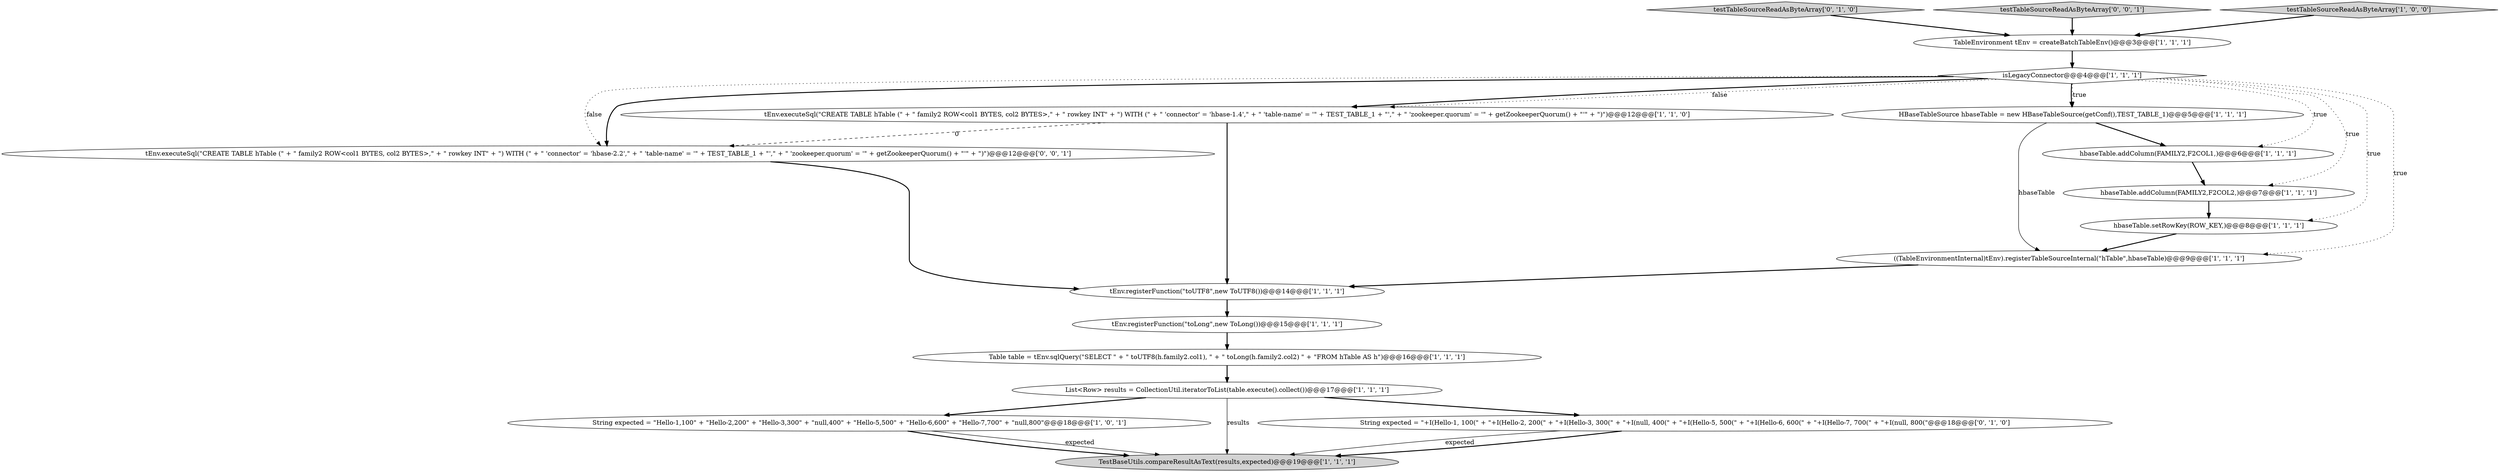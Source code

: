 digraph {
11 [style = filled, label = "String expected = \"Hello-1,100\" + \"Hello-2,200\" + \"Hello-3,300\" + \"null,400\" + \"Hello-5,500\" + \"Hello-6,600\" + \"Hello-7,700\" + \"null,800\"@@@18@@@['1', '0', '1']", fillcolor = white, shape = ellipse image = "AAA0AAABBB1BBB"];
10 [style = filled, label = "TableEnvironment tEnv = createBatchTableEnv()@@@3@@@['1', '1', '1']", fillcolor = white, shape = ellipse image = "AAA0AAABBB1BBB"];
3 [style = filled, label = "hbaseTable.setRowKey(ROW_KEY,)@@@8@@@['1', '1', '1']", fillcolor = white, shape = ellipse image = "AAA0AAABBB1BBB"];
17 [style = filled, label = "tEnv.executeSql(\"CREATE TABLE hTable (\" + \" family2 ROW<col1 BYTES, col2 BYTES>,\" + \" rowkey INT\" + \") WITH (\" + \" 'connector' = 'hbase-2.2',\" + \" 'table-name' = '\" + TEST_TABLE_1 + \"',\" + \" 'zookeeper.quorum' = '\" + getZookeeperQuorum() + \"'\" + \")\")@@@12@@@['0', '0', '1']", fillcolor = white, shape = ellipse image = "AAA0AAABBB3BBB"];
1 [style = filled, label = "hbaseTable.addColumn(FAMILY2,F2COL2,)@@@7@@@['1', '1', '1']", fillcolor = white, shape = ellipse image = "AAA0AAABBB1BBB"];
4 [style = filled, label = "tEnv.registerFunction(\"toLong\",new ToLong())@@@15@@@['1', '1', '1']", fillcolor = white, shape = ellipse image = "AAA0AAABBB1BBB"];
2 [style = filled, label = "List<Row> results = CollectionUtil.iteratorToList(table.execute().collect())@@@17@@@['1', '1', '1']", fillcolor = white, shape = ellipse image = "AAA0AAABBB1BBB"];
16 [style = filled, label = "testTableSourceReadAsByteArray['0', '1', '0']", fillcolor = lightgray, shape = diamond image = "AAA0AAABBB2BBB"];
0 [style = filled, label = "((TableEnvironmentInternal)tEnv).registerTableSourceInternal(\"hTable\",hbaseTable)@@@9@@@['1', '1', '1']", fillcolor = white, shape = ellipse image = "AAA0AAABBB1BBB"];
14 [style = filled, label = "hbaseTable.addColumn(FAMILY2,F2COL1,)@@@6@@@['1', '1', '1']", fillcolor = white, shape = ellipse image = "AAA0AAABBB1BBB"];
15 [style = filled, label = "String expected = \"+I(Hello-1, 100(\" + \"+I(Hello-2, 200(\" + \"+I(Hello-3, 300(\" + \"+I(null, 400(\" + \"+I(Hello-5, 500(\" + \"+I(Hello-6, 600(\" + \"+I(Hello-7, 700(\" + \"+I(null, 800(\"@@@18@@@['0', '1', '0']", fillcolor = white, shape = ellipse image = "AAA0AAABBB2BBB"];
8 [style = filled, label = "HBaseTableSource hbaseTable = new HBaseTableSource(getConf(),TEST_TABLE_1)@@@5@@@['1', '1', '1']", fillcolor = white, shape = ellipse image = "AAA0AAABBB1BBB"];
9 [style = filled, label = "isLegacyConnector@@@4@@@['1', '1', '1']", fillcolor = white, shape = diamond image = "AAA0AAABBB1BBB"];
18 [style = filled, label = "testTableSourceReadAsByteArray['0', '0', '1']", fillcolor = lightgray, shape = diamond image = "AAA0AAABBB3BBB"];
5 [style = filled, label = "Table table = tEnv.sqlQuery(\"SELECT \" + \" toUTF8(h.family2.col1), \" + \" toLong(h.family2.col2) \" + \"FROM hTable AS h\")@@@16@@@['1', '1', '1']", fillcolor = white, shape = ellipse image = "AAA0AAABBB1BBB"];
12 [style = filled, label = "tEnv.registerFunction(\"toUTF8\",new ToUTF8())@@@14@@@['1', '1', '1']", fillcolor = white, shape = ellipse image = "AAA0AAABBB1BBB"];
7 [style = filled, label = "tEnv.executeSql(\"CREATE TABLE hTable (\" + \" family2 ROW<col1 BYTES, col2 BYTES>,\" + \" rowkey INT\" + \") WITH (\" + \" 'connector' = 'hbase-1.4',\" + \" 'table-name' = '\" + TEST_TABLE_1 + \"',\" + \" 'zookeeper.quorum' = '\" + getZookeeperQuorum() + \"'\" + \")\")@@@12@@@['1', '1', '0']", fillcolor = white, shape = ellipse image = "AAA0AAABBB1BBB"];
13 [style = filled, label = "TestBaseUtils.compareResultAsText(results,expected)@@@19@@@['1', '1', '1']", fillcolor = lightgray, shape = ellipse image = "AAA0AAABBB1BBB"];
6 [style = filled, label = "testTableSourceReadAsByteArray['1', '0', '0']", fillcolor = lightgray, shape = diamond image = "AAA0AAABBB1BBB"];
15->13 [style = bold, label=""];
9->0 [style = dotted, label="true"];
7->12 [style = bold, label=""];
16->10 [style = bold, label=""];
7->17 [style = dashed, label="0"];
0->12 [style = bold, label=""];
1->3 [style = bold, label=""];
9->17 [style = dotted, label="false"];
8->14 [style = bold, label=""];
9->17 [style = bold, label=""];
8->0 [style = solid, label="hbaseTable"];
9->7 [style = bold, label=""];
9->8 [style = bold, label=""];
9->14 [style = dotted, label="true"];
3->0 [style = bold, label=""];
14->1 [style = bold, label=""];
11->13 [style = solid, label="expected"];
9->8 [style = dotted, label="true"];
9->7 [style = dotted, label="false"];
5->2 [style = bold, label=""];
17->12 [style = bold, label=""];
18->10 [style = bold, label=""];
12->4 [style = bold, label=""];
6->10 [style = bold, label=""];
11->13 [style = bold, label=""];
2->15 [style = bold, label=""];
15->13 [style = solid, label="expected"];
9->1 [style = dotted, label="true"];
2->13 [style = solid, label="results"];
10->9 [style = bold, label=""];
4->5 [style = bold, label=""];
2->11 [style = bold, label=""];
9->3 [style = dotted, label="true"];
}
